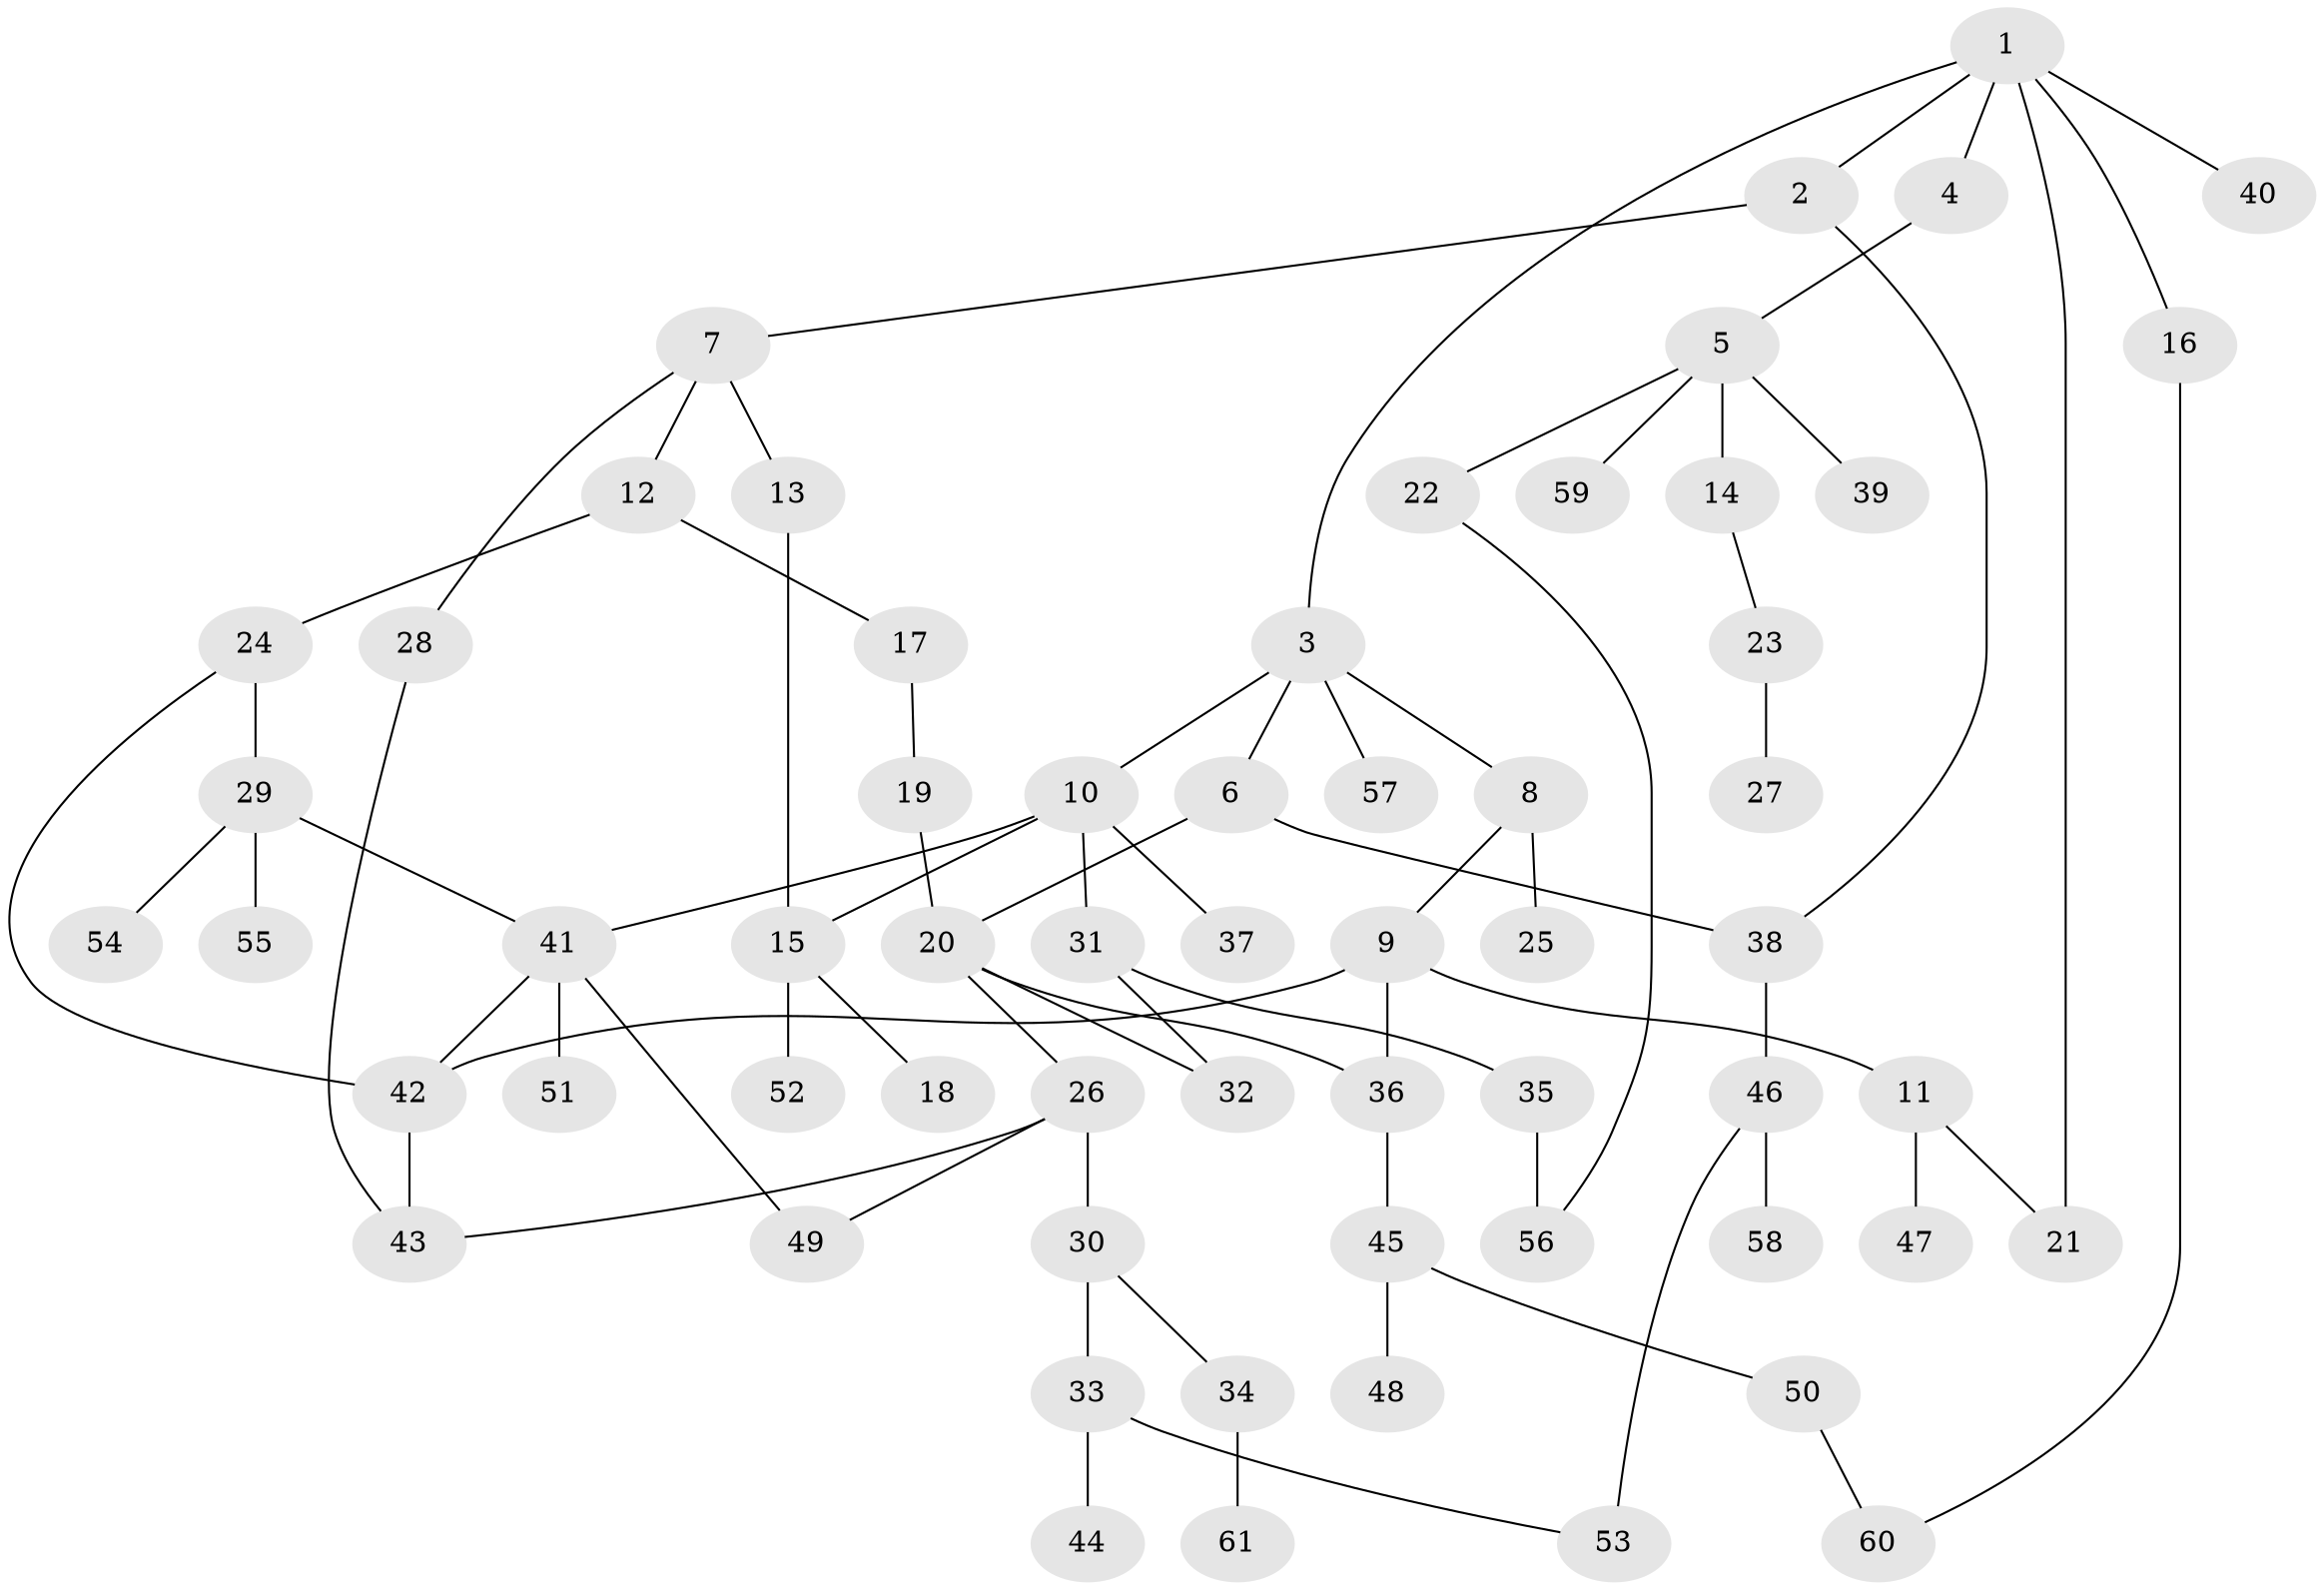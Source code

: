 // coarse degree distribution, {6: 0.04878048780487805, 3: 0.14634146341463414, 2: 0.2682926829268293, 4: 0.1951219512195122, 5: 0.07317073170731707, 1: 0.2682926829268293}
// Generated by graph-tools (version 1.1) at 2025/41/03/06/25 10:41:26]
// undirected, 61 vertices, 75 edges
graph export_dot {
graph [start="1"]
  node [color=gray90,style=filled];
  1;
  2;
  3;
  4;
  5;
  6;
  7;
  8;
  9;
  10;
  11;
  12;
  13;
  14;
  15;
  16;
  17;
  18;
  19;
  20;
  21;
  22;
  23;
  24;
  25;
  26;
  27;
  28;
  29;
  30;
  31;
  32;
  33;
  34;
  35;
  36;
  37;
  38;
  39;
  40;
  41;
  42;
  43;
  44;
  45;
  46;
  47;
  48;
  49;
  50;
  51;
  52;
  53;
  54;
  55;
  56;
  57;
  58;
  59;
  60;
  61;
  1 -- 2;
  1 -- 3;
  1 -- 4;
  1 -- 16;
  1 -- 21;
  1 -- 40;
  2 -- 7;
  2 -- 38;
  3 -- 6;
  3 -- 8;
  3 -- 10;
  3 -- 57;
  4 -- 5;
  5 -- 14;
  5 -- 22;
  5 -- 39;
  5 -- 59;
  6 -- 38;
  6 -- 20;
  7 -- 12;
  7 -- 13;
  7 -- 28;
  8 -- 9;
  8 -- 25;
  9 -- 11;
  9 -- 42;
  9 -- 36;
  10 -- 15;
  10 -- 31;
  10 -- 37;
  10 -- 41;
  11 -- 47;
  11 -- 21;
  12 -- 17;
  12 -- 24;
  13 -- 15;
  14 -- 23;
  15 -- 18;
  15 -- 52;
  16 -- 60;
  17 -- 19;
  19 -- 20;
  20 -- 26;
  20 -- 36;
  20 -- 32;
  22 -- 56;
  23 -- 27;
  24 -- 29;
  24 -- 42;
  26 -- 30;
  26 -- 49;
  26 -- 43;
  28 -- 43;
  29 -- 41;
  29 -- 54;
  29 -- 55;
  30 -- 33;
  30 -- 34;
  31 -- 32;
  31 -- 35;
  33 -- 44;
  33 -- 53;
  34 -- 61;
  35 -- 56;
  36 -- 45;
  38 -- 46;
  41 -- 51;
  41 -- 42;
  41 -- 49;
  42 -- 43;
  45 -- 48;
  45 -- 50;
  46 -- 58;
  46 -- 53;
  50 -- 60;
}
